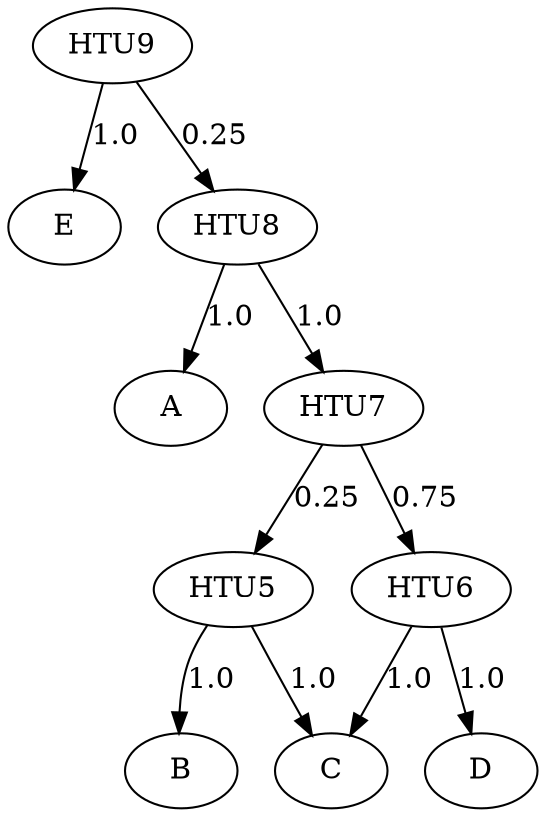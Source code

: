 digraph {
    0 [label=A];
    1 [label=B];
    2 [label=C];
    3 [label=D];
    4 [label=E];
    5 [label=HTU5];
    6 [label=HTU6];
    7 [label=HTU7];
    8 [label=HTU8];
    9 [label=HTU9];
    5 -> 1 [label=1.0];
    5 -> 2 [label=1.0];
    6 -> 2 [label=1.0];
    6 -> 3 [label=1.0];
    7 -> 5 [label=0.25];
    7 -> 6 [label=0.75];
    8 -> 0 [label=1.0];
    8 -> 7 [label=1.0];
    9 -> 4 [label=1.0];
    9 -> 8 [label=0.25];
}